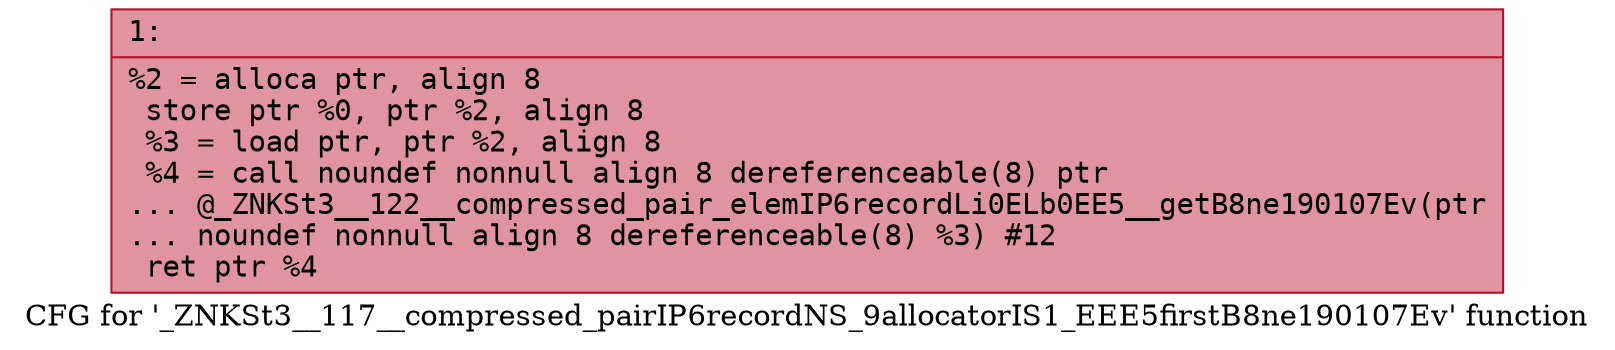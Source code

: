 digraph "CFG for '_ZNKSt3__117__compressed_pairIP6recordNS_9allocatorIS1_EEE5firstB8ne190107Ev' function" {
	label="CFG for '_ZNKSt3__117__compressed_pairIP6recordNS_9allocatorIS1_EEE5firstB8ne190107Ev' function";

	Node0x60000177f7f0 [shape=record,color="#b70d28ff", style=filled, fillcolor="#b70d2870" fontname="Courier",label="{1:\l|  %2 = alloca ptr, align 8\l  store ptr %0, ptr %2, align 8\l  %3 = load ptr, ptr %2, align 8\l  %4 = call noundef nonnull align 8 dereferenceable(8) ptr\l... @_ZNKSt3__122__compressed_pair_elemIP6recordLi0ELb0EE5__getB8ne190107Ev(ptr\l... noundef nonnull align 8 dereferenceable(8) %3) #12\l  ret ptr %4\l}"];
}
